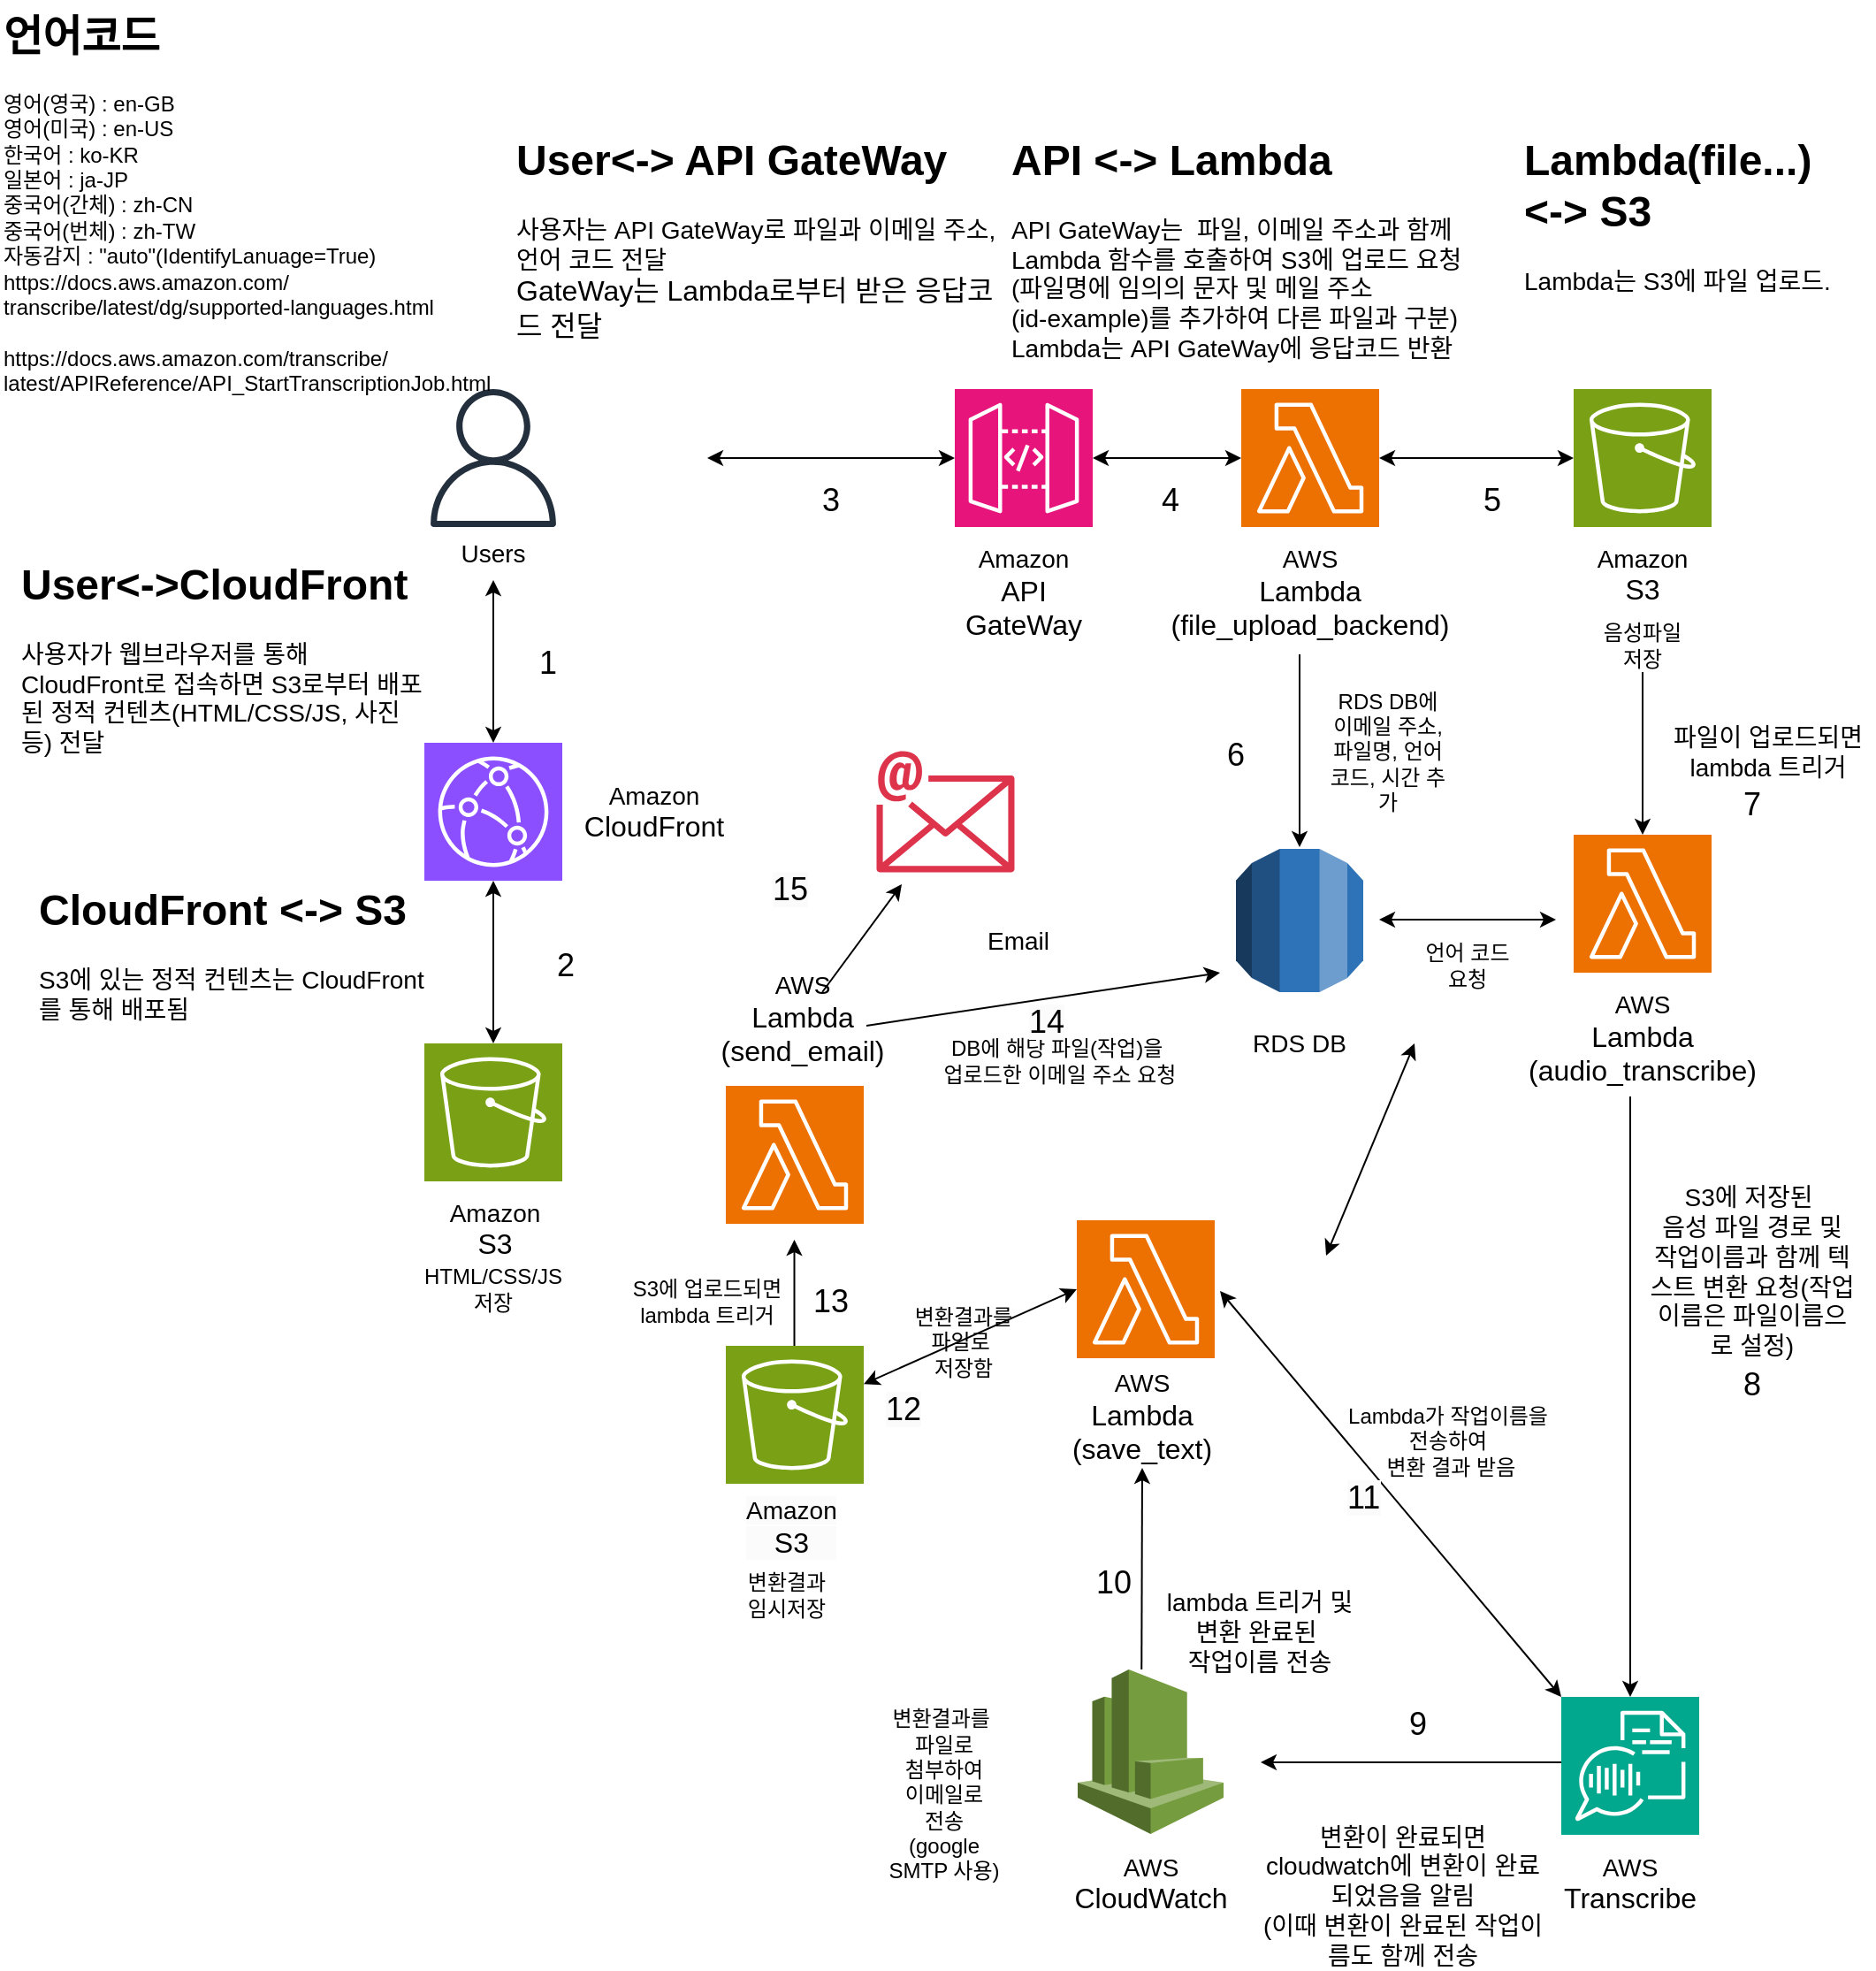 <mxfile version="24.4.0" type="device">
  <diagram id="z8wLChDq7ZPtU9NFatnJ" name="페이지-1">
    <mxGraphModel dx="1036" dy="614" grid="1" gridSize="10" guides="1" tooltips="1" connect="1" arrows="1" fold="1" page="1" pageScale="1" pageWidth="1654" pageHeight="1169" math="0" shadow="0">
      <root>
        <mxCell id="0" />
        <mxCell id="1" parent="0" />
        <mxCell id="VQm-4jvtL0pOiQDvtHnD-1" value="" style="sketch=0;outlineConnect=0;fontColor=#232F3E;gradientColor=none;fillColor=#232F3D;strokeColor=none;dashed=0;verticalLabelPosition=bottom;verticalAlign=top;align=center;html=1;fontSize=12;fontStyle=0;aspect=fixed;pointerEvents=1;shape=mxgraph.aws4.user;" parent="1" vertex="1">
          <mxGeometry x="240" y="220" width="78" height="78" as="geometry" />
        </mxCell>
        <mxCell id="VQm-4jvtL0pOiQDvtHnD-2" value="" style="sketch=0;points=[[0,0,0],[0.25,0,0],[0.5,0,0],[0.75,0,0],[1,0,0],[0,1,0],[0.25,1,0],[0.5,1,0],[0.75,1,0],[1,1,0],[0,0.25,0],[0,0.5,0],[0,0.75,0],[1,0.25,0],[1,0.5,0],[1,0.75,0]];outlineConnect=0;fontColor=#232F3E;fillColor=#8C4FFF;strokeColor=#ffffff;dashed=0;verticalLabelPosition=bottom;verticalAlign=top;align=center;html=1;fontSize=12;fontStyle=0;aspect=fixed;shape=mxgraph.aws4.resourceIcon;resIcon=mxgraph.aws4.cloudfront;" parent="1" vertex="1">
          <mxGeometry x="240" y="420" width="78" height="78" as="geometry" />
        </mxCell>
        <mxCell id="VQm-4jvtL0pOiQDvtHnD-4" value="" style="sketch=0;points=[[0,0,0],[0.25,0,0],[0.5,0,0],[0.75,0,0],[1,0,0],[0,1,0],[0.25,1,0],[0.5,1,0],[0.75,1,0],[1,1,0],[0,0.25,0],[0,0.5,0],[0,0.75,0],[1,0.25,0],[1,0.5,0],[1,0.75,0]];outlineConnect=0;fontColor=#232F3E;fillColor=#ED7100;strokeColor=#ffffff;dashed=0;verticalLabelPosition=bottom;verticalAlign=top;align=center;html=1;fontSize=12;fontStyle=0;aspect=fixed;shape=mxgraph.aws4.resourceIcon;resIcon=mxgraph.aws4.lambda;" parent="1" vertex="1">
          <mxGeometry x="702" y="220" width="78" height="78" as="geometry" />
        </mxCell>
        <mxCell id="VQm-4jvtL0pOiQDvtHnD-5" value="" style="sketch=0;points=[[0,0,0],[0.25,0,0],[0.5,0,0],[0.75,0,0],[1,0,0],[0,1,0],[0.25,1,0],[0.5,1,0],[0.75,1,0],[1,1,0],[0,0.25,0],[0,0.5,0],[0,0.75,0],[1,0.25,0],[1,0.5,0],[1,0.75,0]];outlineConnect=0;fontColor=#232F3E;fillColor=#E7157B;strokeColor=#ffffff;dashed=0;verticalLabelPosition=bottom;verticalAlign=top;align=center;html=1;fontSize=12;fontStyle=0;aspect=fixed;shape=mxgraph.aws4.resourceIcon;resIcon=mxgraph.aws4.api_gateway;" parent="1" vertex="1">
          <mxGeometry x="540" y="220" width="78" height="78" as="geometry" />
        </mxCell>
        <mxCell id="VQm-4jvtL0pOiQDvtHnD-14" value="" style="sketch=0;points=[[0,0,0],[0.25,0,0],[0.5,0,0],[0.75,0,0],[1,0,0],[0,1,0],[0.25,1,0],[0.5,1,0],[0.75,1,0],[1,1,0],[0,0.25,0],[0,0.5,0],[0,0.75,0],[1,0.25,0],[1,0.5,0],[1,0.75,0]];outlineConnect=0;fontColor=#232F3E;fillColor=#7AA116;strokeColor=#ffffff;dashed=0;verticalLabelPosition=bottom;verticalAlign=top;align=center;html=1;fontSize=12;fontStyle=0;aspect=fixed;shape=mxgraph.aws4.resourceIcon;resIcon=mxgraph.aws4.s3;" parent="1" vertex="1">
          <mxGeometry x="240" y="590" width="78" height="78" as="geometry" />
        </mxCell>
        <mxCell id="VQm-4jvtL0pOiQDvtHnD-17" value="&lt;font style=&quot;font-size: 14px;&quot;&gt;Amazon&lt;/font&gt;&lt;div&gt;&lt;font size=&quot;3&quot;&gt;CloudFront&lt;/font&gt;&lt;/div&gt;" style="text;html=1;align=center;verticalAlign=middle;whiteSpace=wrap;rounded=0;" parent="1" vertex="1">
          <mxGeometry x="340" y="444" width="60" height="30" as="geometry" />
        </mxCell>
        <mxCell id="VQm-4jvtL0pOiQDvtHnD-18" value="&lt;font style=&quot;font-size: 14px;&quot;&gt;Amazon&lt;/font&gt;&lt;div&gt;&lt;font size=&quot;3&quot;&gt;S3&lt;/font&gt;&lt;/div&gt;" style="text;html=1;align=center;verticalAlign=middle;whiteSpace=wrap;rounded=0;" parent="1" vertex="1">
          <mxGeometry x="250" y="680" width="60" height="30" as="geometry" />
        </mxCell>
        <mxCell id="VQm-4jvtL0pOiQDvtHnD-19" value="&lt;font style=&quot;font-size: 14px;&quot;&gt;Amazon&lt;/font&gt;&lt;div&gt;&lt;font size=&quot;3&quot;&gt;API GateWay&lt;/font&gt;&lt;/div&gt;" style="text;html=1;align=center;verticalAlign=middle;whiteSpace=wrap;rounded=0;" parent="1" vertex="1">
          <mxGeometry x="549" y="320" width="60" height="30" as="geometry" />
        </mxCell>
        <mxCell id="VQm-4jvtL0pOiQDvtHnD-20" value="&lt;font style=&quot;font-size: 14px;&quot;&gt;AWS&lt;/font&gt;&lt;div&gt;&lt;font size=&quot;3&quot;&gt;Lambda&lt;/font&gt;&lt;/div&gt;&lt;div&gt;&lt;font size=&quot;3&quot;&gt;(file_upload_backend)&lt;/font&gt;&lt;/div&gt;" style="text;html=1;align=center;verticalAlign=middle;whiteSpace=wrap;rounded=0;" parent="1" vertex="1">
          <mxGeometry x="711" y="320" width="60" height="30" as="geometry" />
        </mxCell>
        <mxCell id="VQm-4jvtL0pOiQDvtHnD-24" value="&lt;font style=&quot;font-size: 14px;&quot;&gt;Users&lt;/font&gt;" style="text;html=1;align=center;verticalAlign=middle;whiteSpace=wrap;rounded=0;" parent="1" vertex="1">
          <mxGeometry x="249" y="298" width="60" height="30" as="geometry" />
        </mxCell>
        <mxCell id="o8QKxCzcUtY6lGwwL2rs-1" value="" style="sketch=0;points=[[0,0,0],[0.25,0,0],[0.5,0,0],[0.75,0,0],[1,0,0],[0,1,0],[0.25,1,0],[0.5,1,0],[0.75,1,0],[1,1,0],[0,0.25,0],[0,0.5,0],[0,0.75,0],[1,0.25,0],[1,0.5,0],[1,0.75,0]];outlineConnect=0;fontColor=#232F3E;fillColor=#01A88D;strokeColor=#ffffff;dashed=0;verticalLabelPosition=bottom;verticalAlign=top;align=center;html=1;fontSize=12;fontStyle=0;aspect=fixed;shape=mxgraph.aws4.resourceIcon;resIcon=mxgraph.aws4.transcribe;" parent="1" vertex="1">
          <mxGeometry x="883" y="959.5" width="78" height="78" as="geometry" />
        </mxCell>
        <mxCell id="o8QKxCzcUtY6lGwwL2rs-2" value="&lt;font style=&quot;font-size: 14px;&quot;&gt;AWS&lt;/font&gt;&lt;div&gt;&lt;font size=&quot;3&quot;&gt;Transcribe&lt;/font&gt;&lt;/div&gt;" style="text;html=1;align=center;verticalAlign=middle;whiteSpace=wrap;rounded=0;" parent="1" vertex="1">
          <mxGeometry x="892" y="1049.5" width="60" height="30" as="geometry" />
        </mxCell>
        <mxCell id="o8QKxCzcUtY6lGwwL2rs-6" value="" style="endArrow=classic;startArrow=classic;html=1;rounded=0;entryX=0.5;entryY=0;entryDx=0;entryDy=0;entryPerimeter=0;exitX=0.5;exitY=1;exitDx=0;exitDy=0;" parent="1" source="VQm-4jvtL0pOiQDvtHnD-24" target="VQm-4jvtL0pOiQDvtHnD-2" edge="1">
          <mxGeometry width="50" height="50" relative="1" as="geometry">
            <mxPoint x="320" y="270" as="sourcePoint" />
            <mxPoint x="420" y="270" as="targetPoint" />
          </mxGeometry>
        </mxCell>
        <mxCell id="o8QKxCzcUtY6lGwwL2rs-7" value="" style="endArrow=classic;startArrow=classic;html=1;rounded=0;entryX=0.5;entryY=0;entryDx=0;entryDy=0;entryPerimeter=0;exitX=0.5;exitY=1;exitDx=0;exitDy=0;exitPerimeter=0;" parent="1" source="VQm-4jvtL0pOiQDvtHnD-2" target="VQm-4jvtL0pOiQDvtHnD-14" edge="1">
          <mxGeometry width="50" height="50" relative="1" as="geometry">
            <mxPoint x="520" y="280" as="sourcePoint" />
            <mxPoint x="570" y="230" as="targetPoint" />
          </mxGeometry>
        </mxCell>
        <mxCell id="o8QKxCzcUtY6lGwwL2rs-10" value="" style="sketch=0;points=[[0,0,0],[0.25,0,0],[0.5,0,0],[0.75,0,0],[1,0,0],[0,1,0],[0.25,1,0],[0.5,1,0],[0.75,1,0],[1,1,0],[0,0.25,0],[0,0.5,0],[0,0.75,0],[1,0.25,0],[1,0.5,0],[1,0.75,0]];outlineConnect=0;fontColor=#232F3E;fillColor=#ED7100;strokeColor=#ffffff;dashed=0;verticalLabelPosition=bottom;verticalAlign=top;align=center;html=1;fontSize=12;fontStyle=0;aspect=fixed;shape=mxgraph.aws4.resourceIcon;resIcon=mxgraph.aws4.lambda;" parent="1" vertex="1">
          <mxGeometry x="890" y="472" width="78" height="78" as="geometry" />
        </mxCell>
        <mxCell id="o8QKxCzcUtY6lGwwL2rs-11" value="&lt;font style=&quot;font-size: 14px;&quot;&gt;AWS&lt;/font&gt;&lt;div&gt;&lt;font size=&quot;3&quot;&gt;Lambda&lt;/font&gt;&lt;/div&gt;&lt;div&gt;&lt;font size=&quot;3&quot;&gt;(audio_transcribe)&lt;/font&gt;&lt;/div&gt;" style="text;html=1;align=center;verticalAlign=middle;whiteSpace=wrap;rounded=0;" parent="1" vertex="1">
          <mxGeometry x="899" y="572" width="60" height="30" as="geometry" />
        </mxCell>
        <mxCell id="o8QKxCzcUtY6lGwwL2rs-13" value="" style="sketch=0;points=[[0,0,0],[0.25,0,0],[0.5,0,0],[0.75,0,0],[1,0,0],[0,1,0],[0.25,1,0],[0.5,1,0],[0.75,1,0],[1,1,0],[0,0.25,0],[0,0.5,0],[0,0.75,0],[1,0.25,0],[1,0.5,0],[1,0.75,0]];outlineConnect=0;fontColor=#232F3E;fillColor=#7AA116;strokeColor=#ffffff;dashed=0;verticalLabelPosition=bottom;verticalAlign=top;align=center;html=1;fontSize=12;fontStyle=0;aspect=fixed;shape=mxgraph.aws4.resourceIcon;resIcon=mxgraph.aws4.s3;" parent="1" vertex="1">
          <mxGeometry x="890" y="220" width="78" height="78" as="geometry" />
        </mxCell>
        <mxCell id="o8QKxCzcUtY6lGwwL2rs-14" value="&lt;font style=&quot;font-size: 14px;&quot;&gt;Amazon&lt;/font&gt;&lt;div&gt;&lt;font size=&quot;3&quot;&gt;S3&lt;/font&gt;&lt;/div&gt;" style="text;html=1;align=center;verticalAlign=middle;whiteSpace=wrap;rounded=0;" parent="1" vertex="1">
          <mxGeometry x="899" y="310" width="60" height="30" as="geometry" />
        </mxCell>
        <mxCell id="o8QKxCzcUtY6lGwwL2rs-15" value="" style="endArrow=classic;startArrow=classic;html=1;rounded=0;entryX=0;entryY=0.5;entryDx=0;entryDy=0;entryPerimeter=0;" parent="1" target="VQm-4jvtL0pOiQDvtHnD-5" edge="1">
          <mxGeometry width="50" height="50" relative="1" as="geometry">
            <mxPoint x="400" y="259" as="sourcePoint" />
            <mxPoint x="450" y="220" as="targetPoint" />
          </mxGeometry>
        </mxCell>
        <mxCell id="o8QKxCzcUtY6lGwwL2rs-16" value="" style="endArrow=classic;startArrow=classic;html=1;rounded=0;exitX=1;exitY=0.5;exitDx=0;exitDy=0;exitPerimeter=0;entryX=0;entryY=0.5;entryDx=0;entryDy=0;entryPerimeter=0;" parent="1" source="VQm-4jvtL0pOiQDvtHnD-5" target="VQm-4jvtL0pOiQDvtHnD-4" edge="1">
          <mxGeometry width="50" height="50" relative="1" as="geometry">
            <mxPoint x="630" y="260" as="sourcePoint" />
            <mxPoint x="700" y="260" as="targetPoint" />
          </mxGeometry>
        </mxCell>
        <mxCell id="o8QKxCzcUtY6lGwwL2rs-17" value="" style="endArrow=classic;startArrow=classic;html=1;rounded=0;entryX=0;entryY=0.5;entryDx=0;entryDy=0;entryPerimeter=0;exitX=1;exitY=0.5;exitDx=0;exitDy=0;exitPerimeter=0;" parent="1" source="VQm-4jvtL0pOiQDvtHnD-4" target="o8QKxCzcUtY6lGwwL2rs-13" edge="1">
          <mxGeometry width="50" height="50" relative="1" as="geometry">
            <mxPoint x="780" y="270" as="sourcePoint" />
            <mxPoint x="830" y="220" as="targetPoint" />
          </mxGeometry>
        </mxCell>
        <mxCell id="o8QKxCzcUtY6lGwwL2rs-21" value="HTML/CSS/JS 저장" style="text;html=1;align=center;verticalAlign=middle;whiteSpace=wrap;rounded=0;" parent="1" vertex="1">
          <mxGeometry x="249" y="714" width="60" height="30" as="geometry" />
        </mxCell>
        <mxCell id="o8QKxCzcUtY6lGwwL2rs-22" value="음성파일 저장" style="text;html=1;align=center;verticalAlign=middle;whiteSpace=wrap;rounded=0;" parent="1" vertex="1">
          <mxGeometry x="899" y="350" width="60" height="30" as="geometry" />
        </mxCell>
        <mxCell id="o8QKxCzcUtY6lGwwL2rs-23" value="&lt;h1 style=&quot;margin-top: 0px;&quot;&gt;User&amp;lt;-&amp;gt;CloudFront&lt;/h1&gt;&lt;div&gt;&lt;font style=&quot;font-size: 14px;&quot;&gt;사용자가 웹브라우저를 통해 CloudFront로 접속하면 S3로부터 배포된 정적 컨텐츠(HTML/CSS/JS, 사진 등) 전달&lt;/font&gt;&lt;/div&gt;" style="text;html=1;whiteSpace=wrap;overflow=hidden;rounded=0;" parent="1" vertex="1">
          <mxGeometry x="10" y="310" width="230" height="120" as="geometry" />
        </mxCell>
        <mxCell id="o8QKxCzcUtY6lGwwL2rs-24" value="&lt;h1 style=&quot;margin-top: 0px;&quot;&gt;CloudFront &amp;lt;-&amp;gt; S3&lt;/h1&gt;&lt;div&gt;&lt;font style=&quot;font-size: 14px;&quot;&gt;S3에 있는 정적 컨텐츠는 CloudFront를 통해 배포됨&lt;/font&gt;&lt;/div&gt;" style="text;html=1;whiteSpace=wrap;overflow=hidden;rounded=0;" parent="1" vertex="1">
          <mxGeometry x="20" y="494" width="230" height="120" as="geometry" />
        </mxCell>
        <mxCell id="o8QKxCzcUtY6lGwwL2rs-25" value="&lt;h1 style=&quot;margin-top: 0px;&quot;&gt;User&amp;lt;-&amp;gt; API GateWay&lt;/h1&gt;&lt;div&gt;&lt;font style=&quot;font-size: 14px;&quot;&gt;사용자는 API GateWay로 파일과 이메일 주소, 언어 코드 전달&lt;/font&gt;&lt;/div&gt;&lt;div&gt;&lt;font size=&quot;3&quot;&gt;GateWay는 Lambda로부터 받은 응답코드 전달&lt;/font&gt;&lt;/div&gt;" style="text;html=1;whiteSpace=wrap;overflow=hidden;rounded=0;" parent="1" vertex="1">
          <mxGeometry x="290" y="70" width="280" height="120" as="geometry" />
        </mxCell>
        <mxCell id="o8QKxCzcUtY6lGwwL2rs-32" value="&lt;h1 style=&quot;margin-top: 0px;&quot;&gt;API &amp;lt;-&amp;gt; Lambda&lt;/h1&gt;&lt;div&gt;&lt;span style=&quot;font-size: 14px;&quot;&gt;API GateWay는&amp;nbsp; 파일, 이메일 주소과 함께 Lambda 함수를 호출하여 S3에 업로드 요청&lt;/span&gt;&lt;/div&gt;&lt;div&gt;&lt;span style=&quot;font-size: 14px;&quot;&gt;(파일명에 임의의 문자 및 메일 주소&lt;/span&gt;&lt;/div&gt;&lt;div&gt;&lt;span style=&quot;font-size: 14px;&quot;&gt;(id-example)를 추가하여 다른 파일과 구분)&lt;/span&gt;&lt;/div&gt;&lt;div&gt;&lt;span style=&quot;font-size: 14px;&quot;&gt;Lambda는 API GateWay에 응답코드 반환&lt;/span&gt;&lt;/div&gt;" style="text;html=1;whiteSpace=wrap;overflow=hidden;rounded=0;" parent="1" vertex="1">
          <mxGeometry x="570" y="70" width="280" height="140" as="geometry" />
        </mxCell>
        <mxCell id="o8QKxCzcUtY6lGwwL2rs-33" value="&lt;h1 style=&quot;margin-top: 0px;&quot;&gt;Lambda(file...) &amp;lt;-&amp;gt; S3&lt;/h1&gt;&lt;div&gt;&lt;span style=&quot;font-size: 14px;&quot;&gt;Lambda는 S3에 파일 업로드.&lt;/span&gt;&lt;/div&gt;" style="text;html=1;whiteSpace=wrap;overflow=hidden;rounded=0;" parent="1" vertex="1">
          <mxGeometry x="860" y="70" width="180" height="130" as="geometry" />
        </mxCell>
        <mxCell id="D22U58HYBFkkRoks1HNR-3" value="&lt;span style=&quot;font-size: 14px;&quot;&gt;RDS DB&lt;/span&gt;" style="text;html=1;align=center;verticalAlign=middle;whiteSpace=wrap;rounded=0;" parent="1" vertex="1">
          <mxGeometry x="705" y="575" width="60" height="30" as="geometry" />
        </mxCell>
        <mxCell id="D22U58HYBFkkRoks1HNR-4" value="" style="endArrow=classic;html=1;rounded=0;entryX=0.5;entryY=0;entryDx=0;entryDy=0;entryPerimeter=0;" parent="1" edge="1">
          <mxGeometry width="50" height="50" relative="1" as="geometry">
            <mxPoint x="735" y="370" as="sourcePoint" />
            <mxPoint x="735" y="479" as="targetPoint" />
          </mxGeometry>
        </mxCell>
        <mxCell id="D22U58HYBFkkRoks1HNR-7" value="RDS DB에 이메일 주소, 파일명, 언어코드, 시간 추가" style="text;html=1;align=center;verticalAlign=middle;whiteSpace=wrap;rounded=0;" parent="1" vertex="1">
          <mxGeometry x="750" y="410" width="70" height="30" as="geometry" />
        </mxCell>
        <mxCell id="D22U58HYBFkkRoks1HNR-8" value="" style="outlineConnect=0;dashed=0;verticalLabelPosition=bottom;verticalAlign=top;align=center;html=1;shape=mxgraph.aws3.rds;fillColor=#2E73B8;gradientColor=none;" parent="1" vertex="1">
          <mxGeometry x="699" y="480" width="72" height="81" as="geometry" />
        </mxCell>
        <mxCell id="D22U58HYBFkkRoks1HNR-9" value="" style="outlineConnect=0;dashed=0;verticalLabelPosition=bottom;verticalAlign=top;align=center;html=1;shape=mxgraph.aws3.cloudwatch;fillColor=#759C3E;gradientColor=none;" parent="1" vertex="1">
          <mxGeometry x="609.5" y="944" width="82.5" height="93" as="geometry" />
        </mxCell>
        <mxCell id="D22U58HYBFkkRoks1HNR-10" value="&lt;font style=&quot;font-size: 14px;&quot;&gt;AWS&lt;/font&gt;&lt;div&gt;&lt;font size=&quot;3&quot;&gt;CloudWatch&lt;/font&gt;&lt;/div&gt;" style="text;html=1;align=center;verticalAlign=middle;whiteSpace=wrap;rounded=0;" parent="1" vertex="1">
          <mxGeometry x="620.75" y="1049.5" width="60" height="30" as="geometry" />
        </mxCell>
        <mxCell id="D22U58HYBFkkRoks1HNR-11" value="" style="endArrow=classic;html=1;rounded=0;entryX=0.5;entryY=0;entryDx=0;entryDy=0;entryPerimeter=0;exitX=0.5;exitY=1;exitDx=0;exitDy=0;" parent="1" source="o8QKxCzcUtY6lGwwL2rs-22" target="o8QKxCzcUtY6lGwwL2rs-10" edge="1">
          <mxGeometry width="50" height="50" relative="1" as="geometry">
            <mxPoint x="1160" y="370" as="sourcePoint" />
            <mxPoint x="1260" y="360" as="targetPoint" />
          </mxGeometry>
        </mxCell>
        <mxCell id="D22U58HYBFkkRoks1HNR-12" value="&lt;font style=&quot;font-size: 14px;&quot;&gt;S3에 저장된&amp;nbsp;&lt;/font&gt;&lt;div style=&quot;font-size: 14px;&quot;&gt;&lt;font style=&quot;font-size: 14px;&quot;&gt;음성 파일 경로 및 작업이름과 함께 텍스트 변환 요청(작업이름은 파일이름으로 설정)&lt;/font&gt;&lt;/div&gt;" style="text;html=1;align=center;verticalAlign=middle;whiteSpace=wrap;rounded=0;" parent="1" vertex="1">
          <mxGeometry x="931" y="704" width="120" height="30" as="geometry" />
        </mxCell>
        <mxCell id="D22U58HYBFkkRoks1HNR-14" value="&lt;font style=&quot;font-size: 14px;&quot;&gt;변환이 완료되면 cloudwatch에 변환이 완료되었음을 알림&lt;/font&gt;&lt;div&gt;&lt;font style=&quot;font-size: 14px;&quot;&gt;(이때 변환이 완료된 작업이름도 함께 전송&lt;/font&gt;&lt;/div&gt;" style="text;html=1;align=center;verticalAlign=middle;whiteSpace=wrap;rounded=0;" parent="1" vertex="1">
          <mxGeometry x="713" y="1056.5" width="161" height="30" as="geometry" />
        </mxCell>
        <mxCell id="D22U58HYBFkkRoks1HNR-15" value="" style="sketch=0;points=[[0,0,0],[0.25,0,0],[0.5,0,0],[0.75,0,0],[1,0,0],[0,1,0],[0.25,1,0],[0.5,1,0],[0.75,1,0],[1,1,0],[0,0.25,0],[0,0.5,0],[0,0.75,0],[1,0.25,0],[1,0.5,0],[1,0.75,0]];outlineConnect=0;fontColor=#232F3E;fillColor=#ED7100;strokeColor=#ffffff;dashed=0;verticalLabelPosition=bottom;verticalAlign=top;align=center;html=1;fontSize=12;fontStyle=0;aspect=fixed;shape=mxgraph.aws4.resourceIcon;resIcon=mxgraph.aws4.lambda;" parent="1" vertex="1">
          <mxGeometry x="609" y="690" width="78" height="78" as="geometry" />
        </mxCell>
        <mxCell id="D22U58HYBFkkRoks1HNR-16" value="" style="endArrow=classic;html=1;rounded=0;" parent="1" edge="1">
          <mxGeometry width="50" height="50" relative="1" as="geometry">
            <mxPoint x="645.63" y="944" as="sourcePoint" />
            <mxPoint x="646" y="830" as="targetPoint" />
          </mxGeometry>
        </mxCell>
        <mxCell id="D22U58HYBFkkRoks1HNR-18" value="&lt;font style=&quot;font-size: 14px;&quot;&gt;파일이 업로드되면 lambda 트리거&lt;/font&gt;" style="text;html=1;align=center;verticalAlign=middle;whiteSpace=wrap;rounded=0;" parent="1" vertex="1">
          <mxGeometry x="940" y="410" width="120" height="30" as="geometry" />
        </mxCell>
        <mxCell id="D22U58HYBFkkRoks1HNR-19" value="" style="endArrow=classic;html=1;rounded=0;entryX=0.5;entryY=0;entryDx=0;entryDy=0;entryPerimeter=0;" parent="1" target="o8QKxCzcUtY6lGwwL2rs-1" edge="1">
          <mxGeometry width="50" height="50" relative="1" as="geometry">
            <mxPoint x="922" y="620" as="sourcePoint" />
            <mxPoint x="1001" y="670" as="targetPoint" />
          </mxGeometry>
        </mxCell>
        <mxCell id="D22U58HYBFkkRoks1HNR-20" value="" style="endArrow=classic;html=1;rounded=0;" parent="1" edge="1">
          <mxGeometry width="50" height="50" relative="1" as="geometry">
            <mxPoint x="883" y="996.5" as="sourcePoint" />
            <mxPoint x="713" y="996.5" as="targetPoint" />
          </mxGeometry>
        </mxCell>
        <mxCell id="D22U58HYBFkkRoks1HNR-21" value="&lt;font style=&quot;font-size: 14px;&quot;&gt;AWS&lt;/font&gt;&lt;div&gt;&lt;font size=&quot;3&quot;&gt;Lambda&lt;/font&gt;&lt;/div&gt;&lt;div&gt;&lt;font size=&quot;3&quot;&gt;(save_text)&lt;/font&gt;&lt;/div&gt;" style="text;html=1;align=center;verticalAlign=middle;whiteSpace=wrap;rounded=0;" parent="1" vertex="1">
          <mxGeometry x="615.75" y="786" width="60" height="30" as="geometry" />
        </mxCell>
        <mxCell id="D22U58HYBFkkRoks1HNR-22" value="&lt;font style=&quot;font-size: 14px;&quot;&gt;lambda 트리거 및 변환 완료된&amp;nbsp;&lt;/font&gt;&lt;div&gt;&lt;font style=&quot;font-size: 14px;&quot;&gt;작업이름 전송&lt;/font&gt;&lt;/div&gt;" style="text;html=1;align=center;verticalAlign=middle;whiteSpace=wrap;rounded=0;" parent="1" vertex="1">
          <mxGeometry x="652.5" y="908" width="119" height="30" as="geometry" />
        </mxCell>
        <mxCell id="D22U58HYBFkkRoks1HNR-24" value="" style="endArrow=classic;startArrow=classic;html=1;rounded=0;" parent="1" edge="1">
          <mxGeometry width="50" height="50" relative="1" as="geometry">
            <mxPoint x="750" y="710" as="sourcePoint" />
            <mxPoint x="800" y="590" as="targetPoint" />
          </mxGeometry>
        </mxCell>
        <mxCell id="D22U58HYBFkkRoks1HNR-25" value="&lt;font style=&quot;font-size: 18px;&quot;&gt;1&lt;/font&gt;" style="text;html=1;align=center;verticalAlign=middle;whiteSpace=wrap;rounded=0;" parent="1" vertex="1">
          <mxGeometry x="280" y="360" width="60" height="30" as="geometry" />
        </mxCell>
        <mxCell id="D22U58HYBFkkRoks1HNR-26" value="&lt;font style=&quot;font-size: 18px;&quot;&gt;2&lt;/font&gt;" style="text;html=1;align=center;verticalAlign=middle;whiteSpace=wrap;rounded=0;" parent="1" vertex="1">
          <mxGeometry x="290" y="531" width="60" height="30" as="geometry" />
        </mxCell>
        <mxCell id="D22U58HYBFkkRoks1HNR-27" value="&lt;font style=&quot;font-size: 18px;&quot;&gt;3&lt;/font&gt;" style="text;html=1;align=center;verticalAlign=middle;whiteSpace=wrap;rounded=0;" parent="1" vertex="1">
          <mxGeometry x="440" y="268" width="60" height="30" as="geometry" />
        </mxCell>
        <mxCell id="D22U58HYBFkkRoks1HNR-28" value="&lt;font style=&quot;font-size: 18px;&quot;&gt;4&lt;/font&gt;" style="text;html=1;align=center;verticalAlign=middle;whiteSpace=wrap;rounded=0;" parent="1" vertex="1">
          <mxGeometry x="631.5" y="268" width="60" height="30" as="geometry" />
        </mxCell>
        <mxCell id="D22U58HYBFkkRoks1HNR-29" value="&lt;font style=&quot;font-size: 18px;&quot;&gt;5&lt;/font&gt;" style="text;html=1;align=center;verticalAlign=middle;whiteSpace=wrap;rounded=0;" parent="1" vertex="1">
          <mxGeometry x="813.5" y="268" width="60" height="30" as="geometry" />
        </mxCell>
        <mxCell id="D22U58HYBFkkRoks1HNR-30" value="&lt;font style=&quot;font-size: 18px;&quot;&gt;7&lt;/font&gt;" style="text;html=1;align=center;verticalAlign=middle;whiteSpace=wrap;rounded=0;" parent="1" vertex="1">
          <mxGeometry x="961" y="440" width="60" height="30" as="geometry" />
        </mxCell>
        <mxCell id="D22U58HYBFkkRoks1HNR-31" value="&lt;font style=&quot;font-size: 18px;&quot;&gt;8&lt;/font&gt;" style="text;html=1;align=center;verticalAlign=middle;whiteSpace=wrap;rounded=0;" parent="1" vertex="1">
          <mxGeometry x="961" y="768" width="60" height="30" as="geometry" />
        </mxCell>
        <mxCell id="D22U58HYBFkkRoks1HNR-32" value="&lt;font style=&quot;font-size: 18px;&quot;&gt;9&lt;/font&gt;" style="text;html=1;align=center;verticalAlign=middle;whiteSpace=wrap;rounded=0;" parent="1" vertex="1">
          <mxGeometry x="771.5" y="959.5" width="60" height="30" as="geometry" />
        </mxCell>
        <mxCell id="D22U58HYBFkkRoks1HNR-33" value="&lt;font style=&quot;font-size: 18px;&quot;&gt;10&lt;/font&gt;" style="text;html=1;align=center;verticalAlign=middle;whiteSpace=wrap;rounded=0;" parent="1" vertex="1">
          <mxGeometry x="600" y="880" width="60" height="30" as="geometry" />
        </mxCell>
        <mxCell id="D22U58HYBFkkRoks1HNR-34" value="&lt;font style=&quot;font-size: 18px;&quot;&gt;13&lt;/font&gt;" style="text;html=1;align=center;verticalAlign=middle;whiteSpace=wrap;rounded=0;" parent="1" vertex="1">
          <mxGeometry x="440" y="721" width="60" height="30" as="geometry" />
        </mxCell>
        <mxCell id="D22U58HYBFkkRoks1HNR-35" value="&lt;div style=&quot;text-align: center;&quot;&gt;&lt;span style=&quot;background-color: initial; font-size: 18px;&quot;&gt;6&lt;/span&gt;&lt;/div&gt;" style="text;whiteSpace=wrap;html=1;" parent="1" vertex="1">
          <mxGeometry x="691.5" y="410" width="40" height="50" as="geometry" />
        </mxCell>
        <mxCell id="D22U58HYBFkkRoks1HNR-41" value="DB에 해당 파일(작업)을&amp;nbsp;&lt;div&gt;업로드한 이메일 주소 요청&lt;/div&gt;" style="text;html=1;align=center;verticalAlign=middle;whiteSpace=wrap;rounded=0;" parent="1" vertex="1">
          <mxGeometry x="522.75" y="585" width="153" height="30" as="geometry" />
        </mxCell>
        <mxCell id="D22U58HYBFkkRoks1HNR-47" value="" style="endArrow=classic;startArrow=classic;html=1;rounded=0;entryX=0;entryY=0;entryDx=0;entryDy=0;entryPerimeter=0;" parent="1" target="o8QKxCzcUtY6lGwwL2rs-1" edge="1">
          <mxGeometry width="50" height="50" relative="1" as="geometry">
            <mxPoint x="690" y="730" as="sourcePoint" />
            <mxPoint x="810" y="780" as="targetPoint" />
          </mxGeometry>
        </mxCell>
        <mxCell id="D22U58HYBFkkRoks1HNR-48" value="&lt;span style=&quot;color: rgb(0, 0, 0); font-family: Helvetica; font-size: 18px; font-style: normal; font-variant-ligatures: normal; font-variant-caps: normal; font-weight: 400; letter-spacing: normal; orphans: 2; text-align: center; text-indent: 0px; text-transform: none; widows: 2; word-spacing: 0px; -webkit-text-stroke-width: 0px; white-space: normal; background-color: rgb(251, 251, 251); text-decoration-thickness: initial; text-decoration-style: initial; text-decoration-color: initial; display: inline !important; float: none;&quot;&gt;11&lt;/span&gt;" style="text;whiteSpace=wrap;html=1;" parent="1" vertex="1">
          <mxGeometry x="760" y="830" width="50" height="50" as="geometry" />
        </mxCell>
        <mxCell id="D22U58HYBFkkRoks1HNR-54" value="Lambda가 작업이름을 전송하여&lt;div&gt;&amp;nbsp;변환 결과 받음&lt;/div&gt;" style="text;html=1;align=center;verticalAlign=middle;whiteSpace=wrap;rounded=0;" parent="1" vertex="1">
          <mxGeometry x="760" y="800" width="118" height="30" as="geometry" />
        </mxCell>
        <mxCell id="D22U58HYBFkkRoks1HNR-56" value="" style="sketch=0;points=[[0,0,0],[0.25,0,0],[0.5,0,0],[0.75,0,0],[1,0,0],[0,1,0],[0.25,1,0],[0.5,1,0],[0.75,1,0],[1,1,0],[0,0.25,0],[0,0.5,0],[0,0.75,0],[1,0.25,0],[1,0.5,0],[1,0.75,0]];outlineConnect=0;fontColor=#232F3E;fillColor=#7AA116;strokeColor=#ffffff;dashed=0;verticalLabelPosition=bottom;verticalAlign=top;align=center;html=1;fontSize=12;fontStyle=0;aspect=fixed;shape=mxgraph.aws4.resourceIcon;resIcon=mxgraph.aws4.s3;" parent="1" vertex="1">
          <mxGeometry x="410.5" y="761" width="78" height="78" as="geometry" />
        </mxCell>
        <mxCell id="D22U58HYBFkkRoks1HNR-57" value="&lt;font style=&quot;forced-color-adjust: none; color: rgb(0, 0, 0); font-family: Helvetica; font-style: normal; font-variant-ligatures: normal; font-variant-caps: normal; font-weight: 400; letter-spacing: normal; orphans: 2; text-align: center; text-indent: 0px; text-transform: none; widows: 2; word-spacing: 0px; -webkit-text-stroke-width: 0px; white-space: normal; background-color: rgb(251, 251, 251); text-decoration-thickness: initial; text-decoration-style: initial; text-decoration-color: initial; font-size: 14px;&quot;&gt;Amazon&lt;/font&gt;&lt;div style=&quot;forced-color-adjust: none; color: rgb(0, 0, 0); font-family: Helvetica; font-size: 12px; font-style: normal; font-variant-ligatures: normal; font-variant-caps: normal; font-weight: 400; letter-spacing: normal; orphans: 2; text-align: center; text-indent: 0px; text-transform: none; widows: 2; word-spacing: 0px; -webkit-text-stroke-width: 0px; white-space: normal; background-color: rgb(251, 251, 251); text-decoration-thickness: initial; text-decoration-style: initial; text-decoration-color: initial;&quot;&gt;&lt;font size=&quot;3&quot; style=&quot;forced-color-adjust: none;&quot;&gt;S3&lt;/font&gt;&lt;/div&gt;" style="text;whiteSpace=wrap;html=1;" parent="1" vertex="1">
          <mxGeometry x="420" y="839" width="80" height="60" as="geometry" />
        </mxCell>
        <mxCell id="D22U58HYBFkkRoks1HNR-58" value="" style="endArrow=classic;startArrow=classic;html=1;rounded=0;entryX=0;entryY=0.5;entryDx=0;entryDy=0;entryPerimeter=0;" parent="1" target="D22U58HYBFkkRoks1HNR-15" edge="1" source="D22U58HYBFkkRoks1HNR-56">
          <mxGeometry width="50" height="50" relative="1" as="geometry">
            <mxPoint x="499.75" y="639" as="sourcePoint" />
            <mxPoint x="608.75" y="639" as="targetPoint" />
          </mxGeometry>
        </mxCell>
        <mxCell id="D22U58HYBFkkRoks1HNR-60" value="변환결과 임시저장" style="text;html=1;align=center;verticalAlign=middle;whiteSpace=wrap;rounded=0;" parent="1" vertex="1">
          <mxGeometry x="415" y="887" width="60" height="30" as="geometry" />
        </mxCell>
        <mxCell id="D22U58HYBFkkRoks1HNR-61" value="변환결과를 파일로&amp;nbsp;&lt;div&gt;저장함&lt;/div&gt;" style="text;html=1;align=center;verticalAlign=middle;whiteSpace=wrap;rounded=0;" parent="1" vertex="1">
          <mxGeometry x="510" y="744" width="70" height="30" as="geometry" />
        </mxCell>
        <mxCell id="D22U58HYBFkkRoks1HNR-62" value="&lt;span style=&quot;color: rgb(0, 0, 0); font-family: Helvetica; font-size: 18px; font-style: normal; font-variant-ligatures: normal; font-variant-caps: normal; font-weight: 400; letter-spacing: normal; orphans: 2; text-align: center; text-indent: 0px; text-transform: none; widows: 2; word-spacing: 0px; -webkit-text-stroke-width: 0px; white-space: normal; background-color: rgb(251, 251, 251); text-decoration-thickness: initial; text-decoration-style: initial; text-decoration-color: initial; display: inline !important; float: none;&quot;&gt;12&lt;/span&gt;" style="text;whiteSpace=wrap;html=1;" parent="1" vertex="1">
          <mxGeometry x="499" y="780" width="50" height="50" as="geometry" />
        </mxCell>
        <mxCell id="D22U58HYBFkkRoks1HNR-66" value="&lt;span style=&quot;color: rgb(0, 0, 0); font-family: Helvetica; font-size: 18px; font-style: normal; font-variant-ligatures: normal; font-variant-caps: normal; font-weight: 400; letter-spacing: normal; orphans: 2; text-align: center; text-indent: 0px; text-transform: none; widows: 2; word-spacing: 0px; -webkit-text-stroke-width: 0px; white-space: normal; background-color: rgb(251, 251, 251); text-decoration-thickness: initial; text-decoration-style: initial; text-decoration-color: initial; display: inline !important; float: none;&quot;&gt;15&lt;/span&gt;" style="text;whiteSpace=wrap;html=1;" parent="1" vertex="1">
          <mxGeometry x="435" y="486" width="50" height="50" as="geometry" />
        </mxCell>
        <mxCell id="D22U58HYBFkkRoks1HNR-69" value="변환결과를&amp;nbsp;&lt;div&gt;파일로&lt;/div&gt;&lt;div&gt;첨부하여&lt;div&gt;&lt;div&gt;이메일로&lt;/div&gt;&lt;div&gt;전송&lt;/div&gt;&lt;/div&gt;&lt;/div&gt;&lt;div&gt;(google&lt;/div&gt;&lt;div&gt;SMTP 사용)&lt;/div&gt;" style="text;html=1;align=center;verticalAlign=middle;whiteSpace=wrap;rounded=0;" parent="1" vertex="1">
          <mxGeometry x="493.75" y="1000" width="80" height="30" as="geometry" />
        </mxCell>
        <mxCell id="ps_gswl1POyyzzanG8bs-1" value="" style="sketch=0;outlineConnect=0;fontColor=#232F3E;gradientColor=none;fillColor=#DD344C;strokeColor=none;dashed=0;verticalLabelPosition=bottom;verticalAlign=top;align=center;html=1;fontSize=12;fontStyle=0;aspect=fixed;shape=mxgraph.aws4.email;" parent="1" vertex="1">
          <mxGeometry x="495.75" y="424.5" width="78" height="69" as="geometry" />
        </mxCell>
        <mxCell id="ps_gswl1POyyzzanG8bs-3" value="&lt;div style=&quot;&quot;&gt;&lt;span style=&quot;font-size: 14px;&quot;&gt;Email&lt;/span&gt;&lt;/div&gt;" style="text;whiteSpace=wrap;html=1;align=center;" parent="1" vertex="1">
          <mxGeometry x="541" y="517" width="70" height="44" as="geometry" />
        </mxCell>
        <mxCell id="ps_gswl1POyyzzanG8bs-6" value="&lt;h1 style=&quot;margin-top: 0px;&quot;&gt;언어코드&lt;/h1&gt;&lt;div&gt;영어(영국) : en-GB&lt;/div&gt;&lt;div&gt;영어(미국) : en-US&lt;/div&gt;&lt;div&gt;한국어 : ko-KR&lt;/div&gt;&lt;div&gt;일본어 : ja-JP&lt;/div&gt;&lt;div&gt;중국어(간체) : zh-CN&lt;/div&gt;&lt;div&gt;중국어(번체) : zh-TW&lt;/div&gt;&lt;div&gt;자동감지 : &quot;auto&quot;(IdentifyLanuage=True)&lt;/div&gt;&lt;div&gt;https://docs.aws.amazon.com/&lt;/div&gt;&lt;div&gt;transcribe/latest/dg/supported-languages.html&lt;br&gt;&lt;/div&gt;&lt;div&gt;&lt;br&gt;&lt;/div&gt;&lt;div&gt;https://docs.aws.amazon.com/transcribe/&lt;/div&gt;&lt;div&gt;latest/APIReference/API_StartTranscriptionJob.html&lt;br&gt;&lt;/div&gt;" style="text;html=1;whiteSpace=wrap;overflow=hidden;rounded=0;" parent="1" vertex="1">
          <mxGeometry width="280" height="240" as="geometry" />
        </mxCell>
        <mxCell id="hnmxEnPNSBIWLTDV8on5-1" value="" style="endArrow=classic;startArrow=classic;html=1;rounded=0;" parent="1" edge="1">
          <mxGeometry width="50" height="50" relative="1" as="geometry">
            <mxPoint x="780" y="520" as="sourcePoint" />
            <mxPoint x="880" y="520" as="targetPoint" />
          </mxGeometry>
        </mxCell>
        <mxCell id="hnmxEnPNSBIWLTDV8on5-2" value="언어 코드 요청" style="text;html=1;align=center;verticalAlign=middle;whiteSpace=wrap;rounded=0;" parent="1" vertex="1">
          <mxGeometry x="800" y="531" width="60" height="30" as="geometry" />
        </mxCell>
        <mxCell id="2aRZvftYYxDmHYm_v2A4-1" value="" style="sketch=0;points=[[0,0,0],[0.25,0,0],[0.5,0,0],[0.75,0,0],[1,0,0],[0,1,0],[0.25,1,0],[0.5,1,0],[0.75,1,0],[1,1,0],[0,0.25,0],[0,0.5,0],[0,0.75,0],[1,0.25,0],[1,0.5,0],[1,0.75,0]];outlineConnect=0;fontColor=#232F3E;fillColor=#ED7100;strokeColor=#ffffff;dashed=0;verticalLabelPosition=bottom;verticalAlign=top;align=center;html=1;fontSize=12;fontStyle=0;aspect=fixed;shape=mxgraph.aws4.resourceIcon;resIcon=mxgraph.aws4.lambda;" vertex="1" parent="1">
          <mxGeometry x="410.5" y="614" width="78" height="78" as="geometry" />
        </mxCell>
        <mxCell id="2aRZvftYYxDmHYm_v2A4-4" value="" style="endArrow=classic;html=1;rounded=0;" edge="1" parent="1">
          <mxGeometry width="50" height="50" relative="1" as="geometry">
            <mxPoint x="449.25" y="761" as="sourcePoint" />
            <mxPoint x="449.25" y="701" as="targetPoint" />
          </mxGeometry>
        </mxCell>
        <mxCell id="2aRZvftYYxDmHYm_v2A4-5" value="S3에 업로드되면 lambda 트리거" style="text;html=1;align=center;verticalAlign=middle;whiteSpace=wrap;rounded=0;" vertex="1" parent="1">
          <mxGeometry x="350" y="721" width="100.25" height="30" as="geometry" />
        </mxCell>
        <mxCell id="2aRZvftYYxDmHYm_v2A4-6" value="&lt;span style=&quot;color: rgb(0, 0, 0); font-family: Helvetica; font-size: 18px; font-style: normal; font-variant-ligatures: normal; font-variant-caps: normal; font-weight: 400; letter-spacing: normal; orphans: 2; text-align: center; text-indent: 0px; text-transform: none; widows: 2; word-spacing: 0px; -webkit-text-stroke-width: 0px; white-space: normal; background-color: rgb(251, 251, 251); text-decoration-thickness: initial; text-decoration-style: initial; text-decoration-color: initial; display: inline !important; float: none;&quot;&gt;14&lt;/span&gt;" style="text;whiteSpace=wrap;html=1;" vertex="1" parent="1">
          <mxGeometry x="580" y="561" width="50" height="50" as="geometry" />
        </mxCell>
        <mxCell id="2aRZvftYYxDmHYm_v2A4-7" value="&lt;font style=&quot;font-size: 14px;&quot;&gt;AWS&lt;/font&gt;&lt;div&gt;&lt;font size=&quot;3&quot;&gt;Lambda&lt;/font&gt;&lt;/div&gt;&lt;div&gt;&lt;font size=&quot;3&quot;&gt;(send_email)&lt;/font&gt;&lt;/div&gt;" style="text;html=1;align=center;verticalAlign=middle;whiteSpace=wrap;rounded=0;" vertex="1" parent="1">
          <mxGeometry x="424" y="561" width="60" height="30" as="geometry" />
        </mxCell>
        <mxCell id="2aRZvftYYxDmHYm_v2A4-14" value="" style="endArrow=classic;html=1;rounded=0;" edge="1" parent="1">
          <mxGeometry width="50" height="50" relative="1" as="geometry">
            <mxPoint x="490" y="580" as="sourcePoint" />
            <mxPoint x="690" y="550" as="targetPoint" />
          </mxGeometry>
        </mxCell>
        <mxCell id="2aRZvftYYxDmHYm_v2A4-15" value="" style="endArrow=classic;html=1;rounded=0;" edge="1" parent="1" source="2aRZvftYYxDmHYm_v2A4-7">
          <mxGeometry width="50" height="50" relative="1" as="geometry">
            <mxPoint x="485" y="561" as="sourcePoint" />
            <mxPoint x="510" y="500" as="targetPoint" />
          </mxGeometry>
        </mxCell>
      </root>
    </mxGraphModel>
  </diagram>
</mxfile>
